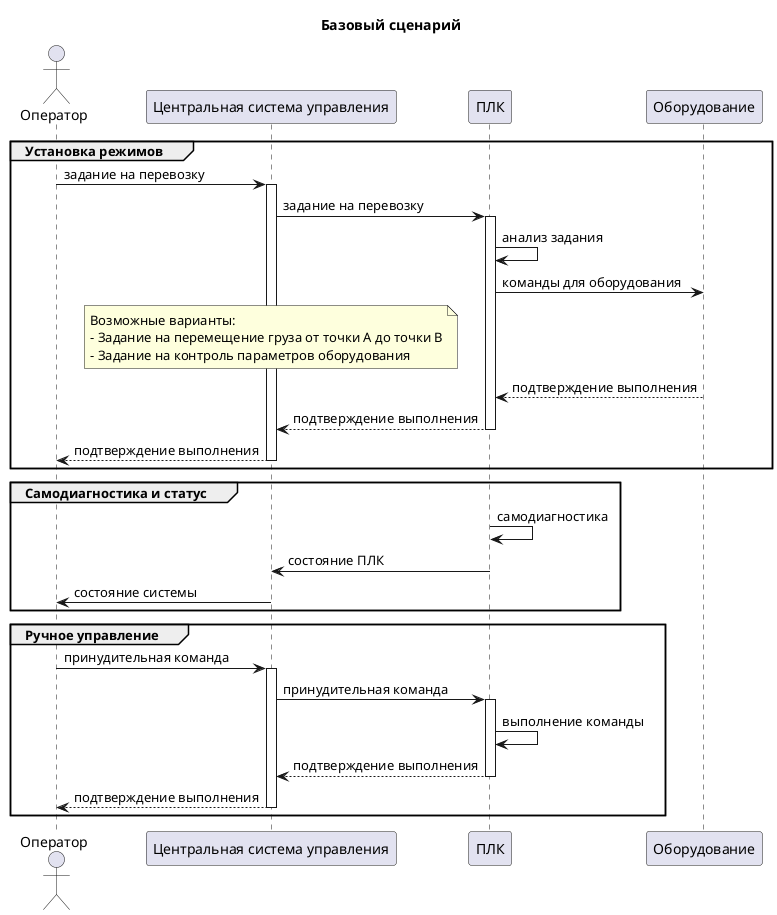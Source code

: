 @startuml "Базовый сценарий"

title Базовый сценарий

actor "Оператор" as op
participant "Центральная система управления" as central_control
participant "ПЛК" as plc
participant "Оборудование" as equipment

group Установка режимов

op -> central_control++: задание на перевозку
central_control -> plc++: задание на перевозку
plc -> plc: анализ задания
plc -> equipment: команды для оборудования

note over central_control
Возможные варианты:
- Задание на перемещение груза от точки A до точки B
- Задание на контроль параметров оборудования
end note

equipment --> plc--: подтверждение выполнения
plc --> central_control--: подтверждение выполнения
central_control --> op--: подтверждение выполнения

end


group Самодиагностика и статус
plc -> plc: самодиагностика
plc -> central_control: состояние ПЛК
central_control -> op: состояние системы
end

group Ручное управление

op -> central_control++: принудительная команда
central_control -> plc++: принудительная команда
plc -> plc: выполнение команды
plc --> central_control--: подтверждение выполнения
central_control --> op--: подтверждение выполнения

end

@enduml

